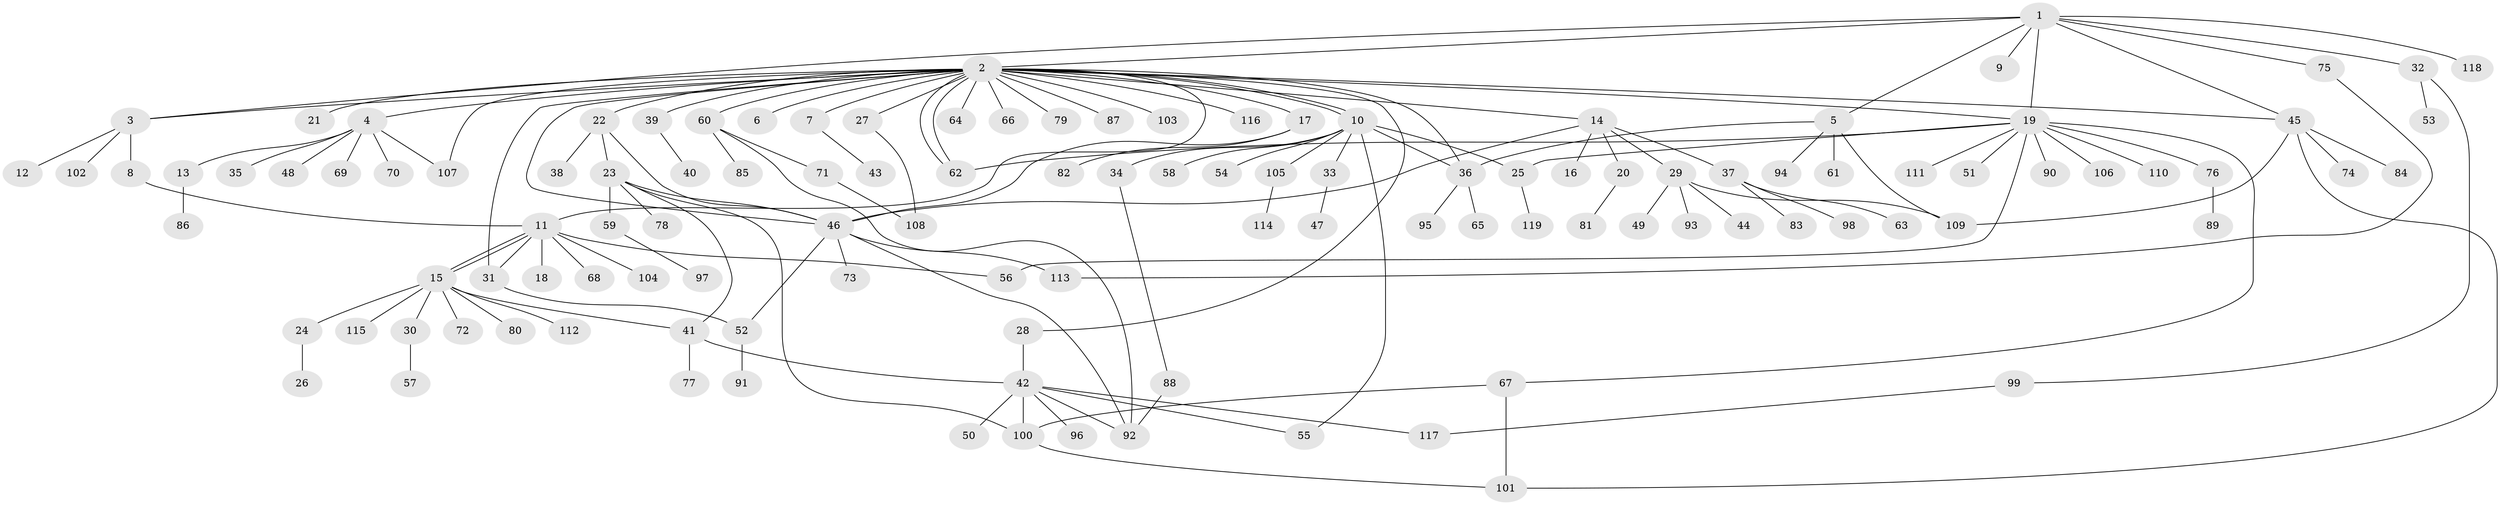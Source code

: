 // Generated by graph-tools (version 1.1) at 2025/25/03/09/25 03:25:58]
// undirected, 119 vertices, 152 edges
graph export_dot {
graph [start="1"]
  node [color=gray90,style=filled];
  1;
  2;
  3;
  4;
  5;
  6;
  7;
  8;
  9;
  10;
  11;
  12;
  13;
  14;
  15;
  16;
  17;
  18;
  19;
  20;
  21;
  22;
  23;
  24;
  25;
  26;
  27;
  28;
  29;
  30;
  31;
  32;
  33;
  34;
  35;
  36;
  37;
  38;
  39;
  40;
  41;
  42;
  43;
  44;
  45;
  46;
  47;
  48;
  49;
  50;
  51;
  52;
  53;
  54;
  55;
  56;
  57;
  58;
  59;
  60;
  61;
  62;
  63;
  64;
  65;
  66;
  67;
  68;
  69;
  70;
  71;
  72;
  73;
  74;
  75;
  76;
  77;
  78;
  79;
  80;
  81;
  82;
  83;
  84;
  85;
  86;
  87;
  88;
  89;
  90;
  91;
  92;
  93;
  94;
  95;
  96;
  97;
  98;
  99;
  100;
  101;
  102;
  103;
  104;
  105;
  106;
  107;
  108;
  109;
  110;
  111;
  112;
  113;
  114;
  115;
  116;
  117;
  118;
  119;
  1 -- 2;
  1 -- 3;
  1 -- 5;
  1 -- 9;
  1 -- 19;
  1 -- 32;
  1 -- 45;
  1 -- 75;
  1 -- 118;
  2 -- 3;
  2 -- 4;
  2 -- 6;
  2 -- 7;
  2 -- 10;
  2 -- 10;
  2 -- 11;
  2 -- 14;
  2 -- 17;
  2 -- 19;
  2 -- 21;
  2 -- 22;
  2 -- 27;
  2 -- 28;
  2 -- 31;
  2 -- 36;
  2 -- 39;
  2 -- 45;
  2 -- 46;
  2 -- 60;
  2 -- 62;
  2 -- 62;
  2 -- 64;
  2 -- 66;
  2 -- 79;
  2 -- 87;
  2 -- 103;
  2 -- 107;
  2 -- 116;
  3 -- 8;
  3 -- 12;
  3 -- 102;
  4 -- 13;
  4 -- 35;
  4 -- 48;
  4 -- 69;
  4 -- 70;
  4 -- 107;
  5 -- 36;
  5 -- 61;
  5 -- 94;
  5 -- 109;
  7 -- 43;
  8 -- 11;
  10 -- 25;
  10 -- 33;
  10 -- 34;
  10 -- 36;
  10 -- 54;
  10 -- 55;
  10 -- 58;
  10 -- 105;
  11 -- 15;
  11 -- 15;
  11 -- 18;
  11 -- 31;
  11 -- 56;
  11 -- 68;
  11 -- 104;
  13 -- 86;
  14 -- 16;
  14 -- 20;
  14 -- 29;
  14 -- 37;
  14 -- 46;
  15 -- 24;
  15 -- 30;
  15 -- 41;
  15 -- 72;
  15 -- 80;
  15 -- 112;
  15 -- 115;
  17 -- 46;
  17 -- 82;
  19 -- 25;
  19 -- 51;
  19 -- 56;
  19 -- 62;
  19 -- 67;
  19 -- 76;
  19 -- 90;
  19 -- 106;
  19 -- 110;
  19 -- 111;
  20 -- 81;
  22 -- 23;
  22 -- 38;
  22 -- 46;
  23 -- 41;
  23 -- 46;
  23 -- 59;
  23 -- 78;
  23 -- 100;
  24 -- 26;
  25 -- 119;
  27 -- 108;
  28 -- 42;
  29 -- 44;
  29 -- 49;
  29 -- 93;
  29 -- 109;
  30 -- 57;
  31 -- 52;
  32 -- 53;
  32 -- 99;
  33 -- 47;
  34 -- 88;
  36 -- 65;
  36 -- 95;
  37 -- 63;
  37 -- 83;
  37 -- 98;
  39 -- 40;
  41 -- 42;
  41 -- 77;
  42 -- 50;
  42 -- 55;
  42 -- 92;
  42 -- 96;
  42 -- 100;
  42 -- 117;
  45 -- 74;
  45 -- 84;
  45 -- 101;
  45 -- 109;
  46 -- 52;
  46 -- 73;
  46 -- 92;
  46 -- 113;
  52 -- 91;
  59 -- 97;
  60 -- 71;
  60 -- 85;
  60 -- 92;
  67 -- 100;
  67 -- 101;
  71 -- 108;
  75 -- 113;
  76 -- 89;
  88 -- 92;
  99 -- 117;
  100 -- 101;
  105 -- 114;
}
